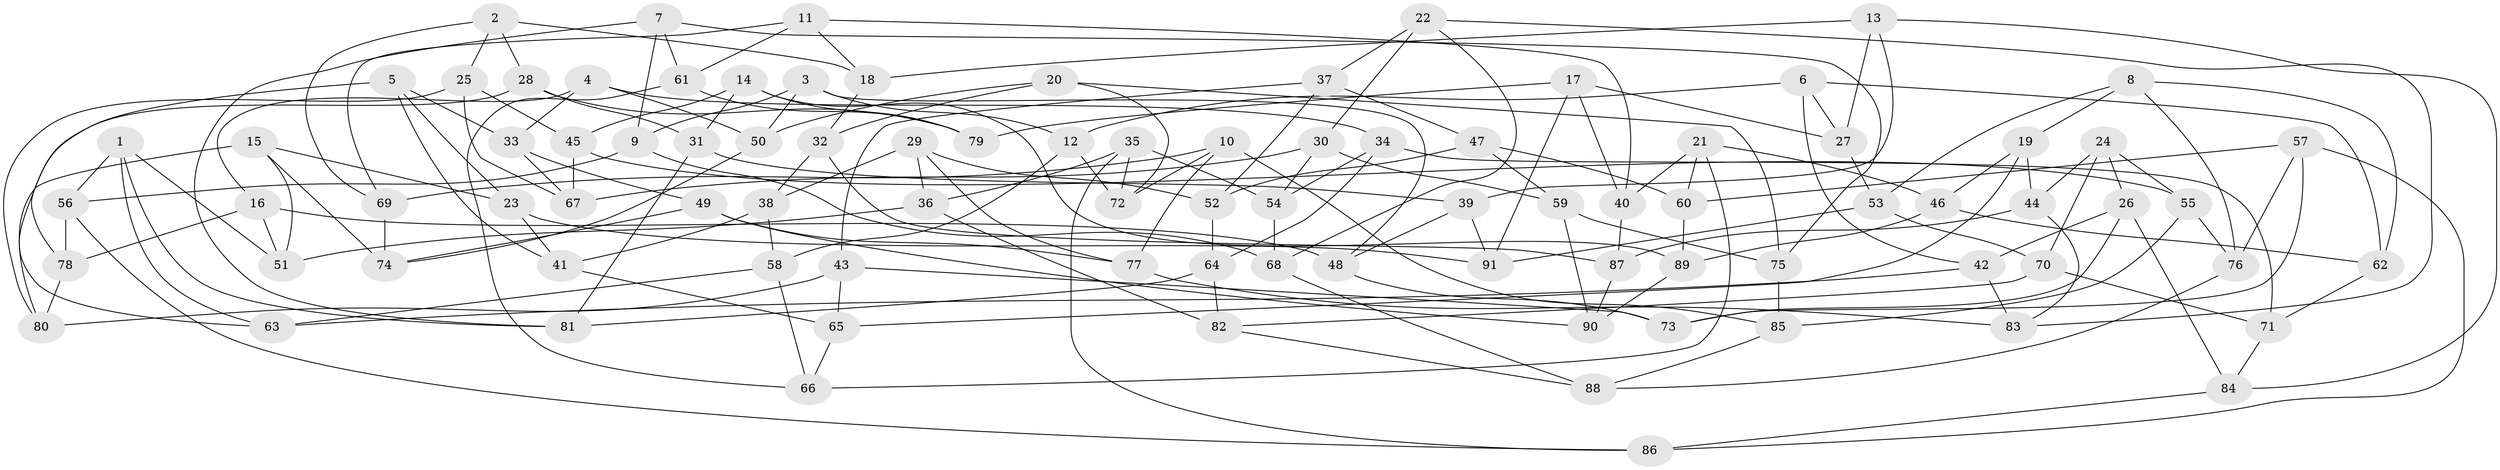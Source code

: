 // coarse degree distribution, {6: 0.5357142857142857, 4: 0.35714285714285715, 5: 0.08928571428571429, 3: 0.017857142857142856}
// Generated by graph-tools (version 1.1) at 2025/52/02/27/25 19:52:30]
// undirected, 91 vertices, 182 edges
graph export_dot {
graph [start="1"]
  node [color=gray90,style=filled];
  1;
  2;
  3;
  4;
  5;
  6;
  7;
  8;
  9;
  10;
  11;
  12;
  13;
  14;
  15;
  16;
  17;
  18;
  19;
  20;
  21;
  22;
  23;
  24;
  25;
  26;
  27;
  28;
  29;
  30;
  31;
  32;
  33;
  34;
  35;
  36;
  37;
  38;
  39;
  40;
  41;
  42;
  43;
  44;
  45;
  46;
  47;
  48;
  49;
  50;
  51;
  52;
  53;
  54;
  55;
  56;
  57;
  58;
  59;
  60;
  61;
  62;
  63;
  64;
  65;
  66;
  67;
  68;
  69;
  70;
  71;
  72;
  73;
  74;
  75;
  76;
  77;
  78;
  79;
  80;
  81;
  82;
  83;
  84;
  85;
  86;
  87;
  88;
  89;
  90;
  91;
  1 -- 81;
  1 -- 56;
  1 -- 63;
  1 -- 51;
  2 -- 18;
  2 -- 25;
  2 -- 69;
  2 -- 28;
  3 -- 50;
  3 -- 48;
  3 -- 12;
  3 -- 9;
  4 -- 33;
  4 -- 34;
  4 -- 50;
  4 -- 16;
  5 -- 78;
  5 -- 41;
  5 -- 33;
  5 -- 23;
  6 -- 27;
  6 -- 62;
  6 -- 42;
  6 -- 12;
  7 -- 9;
  7 -- 75;
  7 -- 81;
  7 -- 61;
  8 -- 19;
  8 -- 62;
  8 -- 53;
  8 -- 76;
  9 -- 56;
  9 -- 68;
  10 -- 85;
  10 -- 77;
  10 -- 69;
  10 -- 72;
  11 -- 40;
  11 -- 18;
  11 -- 69;
  11 -- 61;
  12 -- 72;
  12 -- 58;
  13 -- 18;
  13 -- 39;
  13 -- 27;
  13 -- 84;
  14 -- 45;
  14 -- 89;
  14 -- 31;
  14 -- 79;
  15 -- 74;
  15 -- 80;
  15 -- 51;
  15 -- 23;
  16 -- 51;
  16 -- 48;
  16 -- 78;
  17 -- 27;
  17 -- 40;
  17 -- 79;
  17 -- 91;
  18 -- 32;
  19 -- 44;
  19 -- 65;
  19 -- 46;
  20 -- 75;
  20 -- 50;
  20 -- 32;
  20 -- 72;
  21 -- 46;
  21 -- 40;
  21 -- 66;
  21 -- 60;
  22 -- 68;
  22 -- 83;
  22 -- 37;
  22 -- 30;
  23 -- 91;
  23 -- 41;
  24 -- 26;
  24 -- 70;
  24 -- 44;
  24 -- 55;
  25 -- 45;
  25 -- 67;
  25 -- 80;
  26 -- 73;
  26 -- 42;
  26 -- 84;
  27 -- 53;
  28 -- 63;
  28 -- 31;
  28 -- 79;
  29 -- 36;
  29 -- 38;
  29 -- 77;
  29 -- 52;
  30 -- 67;
  30 -- 59;
  30 -- 54;
  31 -- 81;
  31 -- 39;
  32 -- 87;
  32 -- 38;
  33 -- 49;
  33 -- 67;
  34 -- 54;
  34 -- 71;
  34 -- 64;
  35 -- 86;
  35 -- 72;
  35 -- 54;
  35 -- 36;
  36 -- 82;
  36 -- 51;
  37 -- 43;
  37 -- 52;
  37 -- 47;
  38 -- 58;
  38 -- 41;
  39 -- 48;
  39 -- 91;
  40 -- 87;
  41 -- 65;
  42 -- 83;
  42 -- 63;
  43 -- 73;
  43 -- 65;
  43 -- 80;
  44 -- 87;
  44 -- 83;
  45 -- 67;
  45 -- 55;
  46 -- 89;
  46 -- 62;
  47 -- 59;
  47 -- 60;
  47 -- 52;
  48 -- 73;
  49 -- 90;
  49 -- 77;
  49 -- 74;
  50 -- 74;
  52 -- 64;
  53 -- 70;
  53 -- 91;
  54 -- 68;
  55 -- 85;
  55 -- 76;
  56 -- 86;
  56 -- 78;
  57 -- 73;
  57 -- 86;
  57 -- 76;
  57 -- 60;
  58 -- 66;
  58 -- 63;
  59 -- 90;
  59 -- 75;
  60 -- 89;
  61 -- 79;
  61 -- 66;
  62 -- 71;
  64 -- 81;
  64 -- 82;
  65 -- 66;
  68 -- 88;
  69 -- 74;
  70 -- 71;
  70 -- 82;
  71 -- 84;
  75 -- 85;
  76 -- 88;
  77 -- 83;
  78 -- 80;
  82 -- 88;
  84 -- 86;
  85 -- 88;
  87 -- 90;
  89 -- 90;
}
